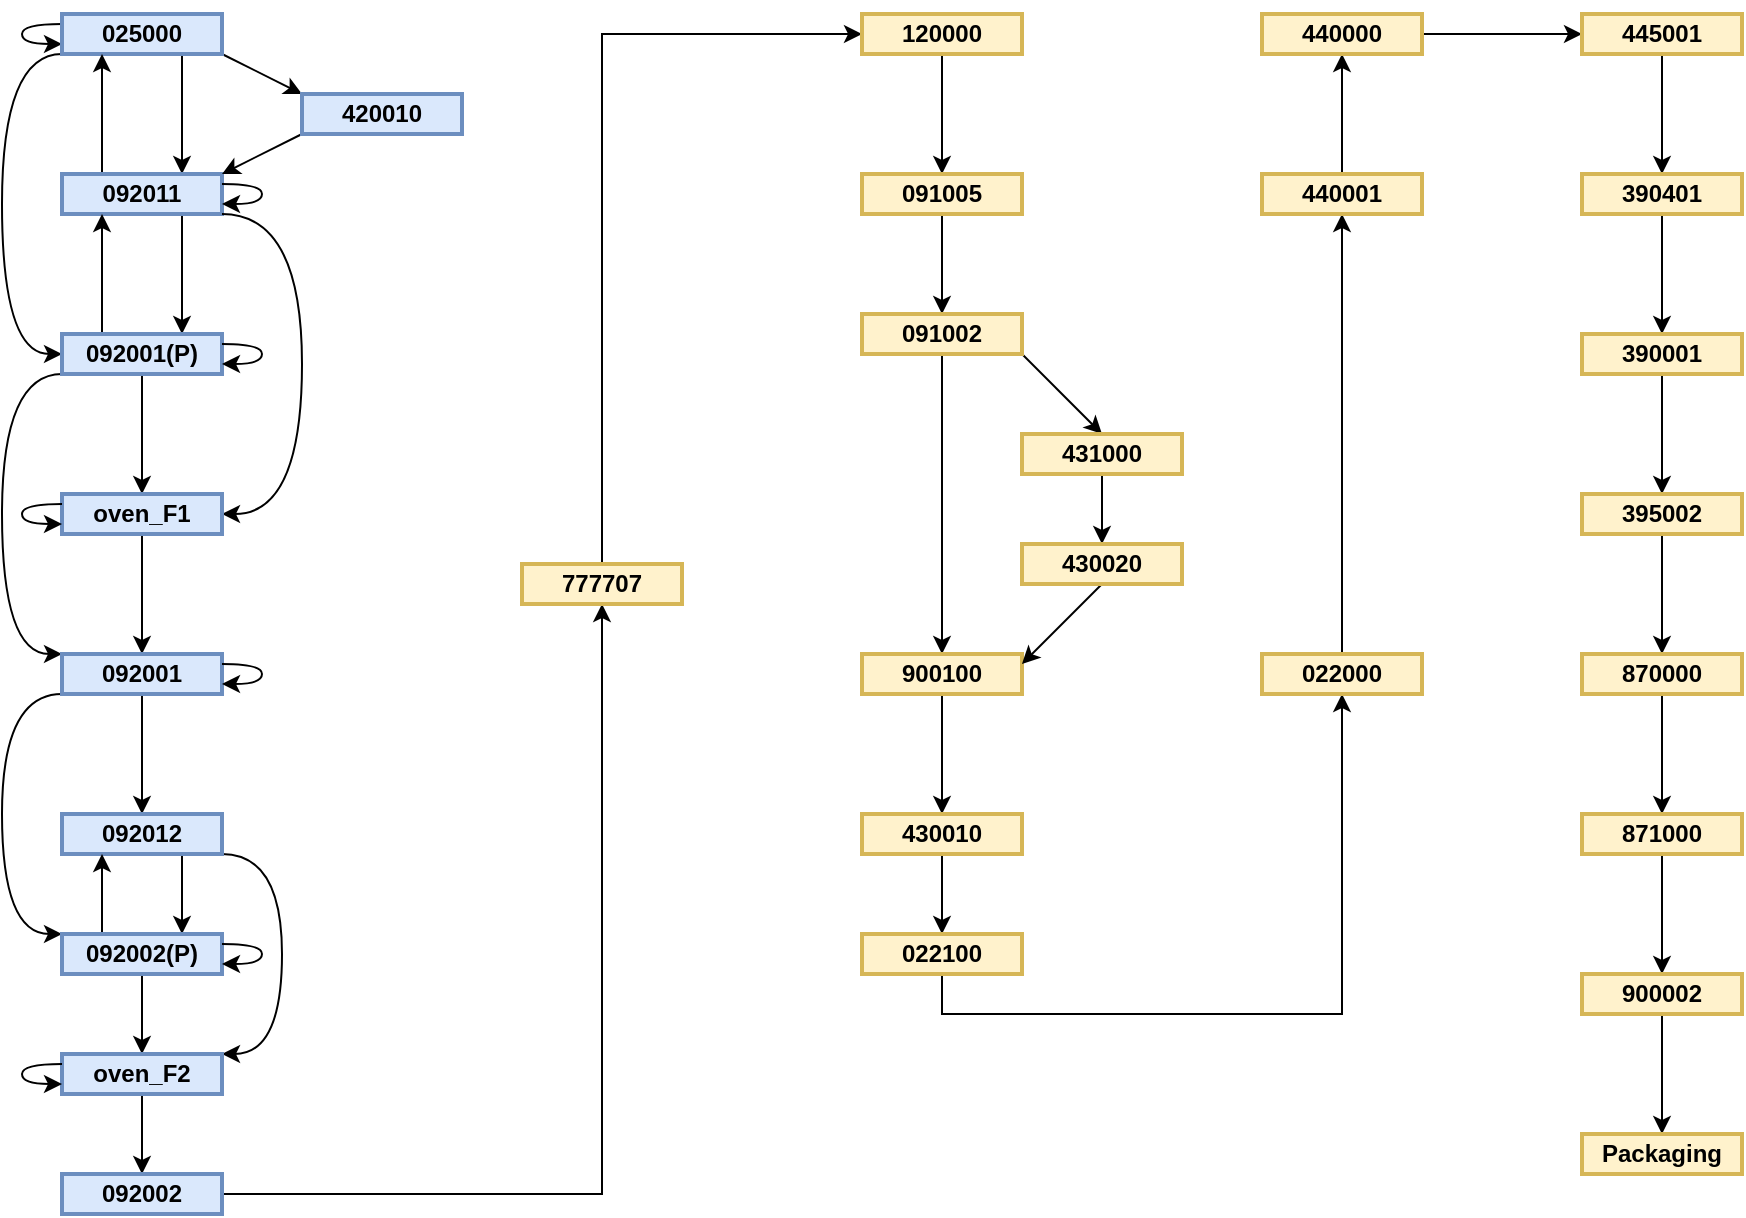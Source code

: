 <mxfile version="16.6.7" type="github">
  <diagram name="Page-1" id="42789a77-a242-8287-6e28-9cd8cfd52e62">
    <mxGraphModel dx="1422" dy="794" grid="1" gridSize="10" guides="1" tooltips="1" connect="1" arrows="1" fold="1" page="1" pageScale="1" pageWidth="1100" pageHeight="850" background="none" math="0" shadow="0">
      <root>
        <mxCell id="0" />
        <mxCell id="1" parent="0" />
        <mxCell id="kYnOUyKq17uiCrWHGg6R-2" style="edgeStyle=orthogonalEdgeStyle;rounded=0;orthogonalLoop=1;jettySize=auto;html=1;entryX=0.75;entryY=0;entryDx=0;entryDy=0;exitX=0.75;exitY=1;exitDx=0;exitDy=0;" edge="1" parent="1" source="kYnOUyKq17uiCrWHGg6R-1" target="kYnOUyKq17uiCrWHGg6R-3">
          <mxGeometry relative="1" as="geometry">
            <mxPoint x="110" y="240" as="targetPoint" />
          </mxGeometry>
        </mxCell>
        <mxCell id="kYnOUyKq17uiCrWHGg6R-13" style="rounded=0;orthogonalLoop=1;jettySize=auto;html=1;exitX=1;exitY=1;exitDx=0;exitDy=0;entryX=0;entryY=0;entryDx=0;entryDy=0;" edge="1" parent="1" source="kYnOUyKq17uiCrWHGg6R-1" target="kYnOUyKq17uiCrWHGg6R-12">
          <mxGeometry relative="1" as="geometry" />
        </mxCell>
        <mxCell id="kYnOUyKq17uiCrWHGg6R-69" style="rounded=0;orthogonalLoop=1;jettySize=auto;html=1;strokeWidth=1;exitX=0;exitY=0.25;exitDx=0;exitDy=0;entryX=0;entryY=0.75;entryDx=0;entryDy=0;edgeStyle=orthogonalEdgeStyle;curved=1;" edge="1" parent="1" source="kYnOUyKq17uiCrWHGg6R-1" target="kYnOUyKq17uiCrWHGg6R-1">
          <mxGeometry relative="1" as="geometry">
            <mxPoint x="30" y="160" as="targetPoint" />
            <Array as="points">
              <mxPoint x="60" y="145" />
              <mxPoint x="60" y="155" />
            </Array>
          </mxGeometry>
        </mxCell>
        <mxCell id="kYnOUyKq17uiCrWHGg6R-75" style="edgeStyle=orthogonalEdgeStyle;rounded=0;orthogonalLoop=1;jettySize=auto;html=1;entryX=0;entryY=0.5;entryDx=0;entryDy=0;strokeWidth=1;curved=1;" edge="1" parent="1" source="kYnOUyKq17uiCrWHGg6R-1" target="kYnOUyKq17uiCrWHGg6R-4">
          <mxGeometry relative="1" as="geometry">
            <Array as="points">
              <mxPoint x="50" y="160" />
              <mxPoint x="50" y="310" />
            </Array>
          </mxGeometry>
        </mxCell>
        <mxCell id="kYnOUyKq17uiCrWHGg6R-1" value="&lt;b&gt;025000&lt;/b&gt;" style="rounded=0;whiteSpace=wrap;html=1;fillColor=#dae8fc;strokeColor=#6c8ebf;strokeWidth=2;" vertex="1" parent="1">
          <mxGeometry x="80" y="140" width="80" height="20" as="geometry" />
        </mxCell>
        <mxCell id="kYnOUyKq17uiCrWHGg6R-5" style="edgeStyle=orthogonalEdgeStyle;rounded=0;orthogonalLoop=1;jettySize=auto;html=1;exitX=0.75;exitY=1;exitDx=0;exitDy=0;entryX=0.75;entryY=0;entryDx=0;entryDy=0;" edge="1" parent="1" source="kYnOUyKq17uiCrWHGg6R-3" target="kYnOUyKq17uiCrWHGg6R-4">
          <mxGeometry relative="1" as="geometry" />
        </mxCell>
        <mxCell id="kYnOUyKq17uiCrWHGg6R-76" style="edgeStyle=orthogonalEdgeStyle;curved=1;rounded=0;orthogonalLoop=1;jettySize=auto;html=1;entryX=0.25;entryY=1;entryDx=0;entryDy=0;strokeWidth=1;exitX=0.25;exitY=0;exitDx=0;exitDy=0;" edge="1" parent="1" source="kYnOUyKq17uiCrWHGg6R-3" target="kYnOUyKq17uiCrWHGg6R-1">
          <mxGeometry relative="1" as="geometry" />
        </mxCell>
        <mxCell id="kYnOUyKq17uiCrWHGg6R-3" value="&lt;b&gt;092011&lt;/b&gt;" style="rounded=0;whiteSpace=wrap;html=1;fillColor=#dae8fc;strokeColor=#6c8ebf;strokeWidth=2;" vertex="1" parent="1">
          <mxGeometry x="80" y="220" width="80" height="20" as="geometry" />
        </mxCell>
        <mxCell id="kYnOUyKq17uiCrWHGg6R-15" style="edgeStyle=none;rounded=0;orthogonalLoop=1;jettySize=auto;html=1;exitX=0.5;exitY=1;exitDx=0;exitDy=0;entryX=0.5;entryY=0;entryDx=0;entryDy=0;" edge="1" parent="1" source="kYnOUyKq17uiCrWHGg6R-4" target="kYnOUyKq17uiCrWHGg6R-6">
          <mxGeometry relative="1" as="geometry" />
        </mxCell>
        <mxCell id="kYnOUyKq17uiCrWHGg6R-77" style="edgeStyle=orthogonalEdgeStyle;curved=1;rounded=0;orthogonalLoop=1;jettySize=auto;html=1;entryX=1;entryY=0.5;entryDx=0;entryDy=0;strokeWidth=1;exitX=1;exitY=1;exitDx=0;exitDy=0;" edge="1" parent="1" source="kYnOUyKq17uiCrWHGg6R-3" target="kYnOUyKq17uiCrWHGg6R-6">
          <mxGeometry relative="1" as="geometry">
            <mxPoint x="150" y="240" as="sourcePoint" />
            <Array as="points">
              <mxPoint x="200" y="240" />
              <mxPoint x="200" y="390" />
            </Array>
          </mxGeometry>
        </mxCell>
        <mxCell id="kYnOUyKq17uiCrWHGg6R-80" style="edgeStyle=orthogonalEdgeStyle;curved=1;rounded=0;orthogonalLoop=1;jettySize=auto;html=1;entryX=0.25;entryY=1;entryDx=0;entryDy=0;strokeWidth=1;exitX=0.25;exitY=0;exitDx=0;exitDy=0;" edge="1" parent="1" source="kYnOUyKq17uiCrWHGg6R-4" target="kYnOUyKq17uiCrWHGg6R-3">
          <mxGeometry relative="1" as="geometry" />
        </mxCell>
        <mxCell id="kYnOUyKq17uiCrWHGg6R-81" style="edgeStyle=orthogonalEdgeStyle;curved=1;rounded=0;orthogonalLoop=1;jettySize=auto;html=1;entryX=0;entryY=0;entryDx=0;entryDy=0;strokeWidth=1;exitX=0;exitY=1;exitDx=0;exitDy=0;" edge="1" parent="1" source="kYnOUyKq17uiCrWHGg6R-4" target="kYnOUyKq17uiCrWHGg6R-7">
          <mxGeometry relative="1" as="geometry">
            <Array as="points">
              <mxPoint x="50" y="320" />
              <mxPoint x="50" y="460" />
            </Array>
          </mxGeometry>
        </mxCell>
        <mxCell id="kYnOUyKq17uiCrWHGg6R-4" value="&lt;b&gt;092001(P)&lt;/b&gt;" style="rounded=0;whiteSpace=wrap;html=1;fillColor=#dae8fc;strokeColor=#6c8ebf;strokeWidth=2;" vertex="1" parent="1">
          <mxGeometry x="80" y="300" width="80" height="20" as="geometry" />
        </mxCell>
        <mxCell id="kYnOUyKq17uiCrWHGg6R-16" style="edgeStyle=none;rounded=0;orthogonalLoop=1;jettySize=auto;html=1;exitX=0.5;exitY=1;exitDx=0;exitDy=0;entryX=0.5;entryY=0;entryDx=0;entryDy=0;" edge="1" parent="1" source="kYnOUyKq17uiCrWHGg6R-6" target="kYnOUyKq17uiCrWHGg6R-7">
          <mxGeometry relative="1" as="geometry" />
        </mxCell>
        <mxCell id="kYnOUyKq17uiCrWHGg6R-6" value="&lt;b&gt;oven_F1&lt;/b&gt;" style="rounded=0;whiteSpace=wrap;html=1;fillColor=#dae8fc;strokeColor=#6c8ebf;strokeWidth=2;" vertex="1" parent="1">
          <mxGeometry x="80" y="380" width="80" height="20" as="geometry" />
        </mxCell>
        <mxCell id="kYnOUyKq17uiCrWHGg6R-17" style="edgeStyle=elbowEdgeStyle;rounded=0;orthogonalLoop=1;jettySize=auto;html=1;exitX=0.5;exitY=1;exitDx=0;exitDy=0;entryX=0.5;entryY=0;entryDx=0;entryDy=0;" edge="1" parent="1" source="kYnOUyKq17uiCrWHGg6R-7" target="kYnOUyKq17uiCrWHGg6R-8">
          <mxGeometry relative="1" as="geometry" />
        </mxCell>
        <mxCell id="kYnOUyKq17uiCrWHGg6R-85" style="edgeStyle=orthogonalEdgeStyle;curved=1;rounded=0;orthogonalLoop=1;jettySize=auto;html=1;entryX=0;entryY=0;entryDx=0;entryDy=0;strokeWidth=1;exitX=0;exitY=1;exitDx=0;exitDy=0;" edge="1" parent="1" source="kYnOUyKq17uiCrWHGg6R-7" target="kYnOUyKq17uiCrWHGg6R-9">
          <mxGeometry relative="1" as="geometry">
            <Array as="points">
              <mxPoint x="50" y="480" />
              <mxPoint x="50" y="600" />
            </Array>
          </mxGeometry>
        </mxCell>
        <mxCell id="kYnOUyKq17uiCrWHGg6R-7" value="&lt;b&gt;092001&lt;/b&gt;" style="rounded=0;whiteSpace=wrap;html=1;fillColor=#dae8fc;strokeColor=#6c8ebf;strokeWidth=2;" vertex="1" parent="1">
          <mxGeometry x="80" y="460" width="80" height="20" as="geometry" />
        </mxCell>
        <mxCell id="kYnOUyKq17uiCrWHGg6R-19" style="edgeStyle=elbowEdgeStyle;rounded=0;orthogonalLoop=1;jettySize=auto;html=1;entryX=0.75;entryY=0;entryDx=0;entryDy=0;exitX=0.75;exitY=1;exitDx=0;exitDy=0;" edge="1" parent="1" source="kYnOUyKq17uiCrWHGg6R-8" target="kYnOUyKq17uiCrWHGg6R-9">
          <mxGeometry relative="1" as="geometry" />
        </mxCell>
        <mxCell id="kYnOUyKq17uiCrWHGg6R-86" style="edgeStyle=orthogonalEdgeStyle;curved=1;rounded=0;orthogonalLoop=1;jettySize=auto;html=1;entryX=1;entryY=0;entryDx=0;entryDy=0;strokeWidth=1;exitX=1;exitY=1;exitDx=0;exitDy=0;" edge="1" parent="1" source="kYnOUyKq17uiCrWHGg6R-8" target="kYnOUyKq17uiCrWHGg6R-10">
          <mxGeometry relative="1" as="geometry">
            <Array as="points">
              <mxPoint x="190" y="560" />
              <mxPoint x="190" y="660" />
            </Array>
          </mxGeometry>
        </mxCell>
        <mxCell id="kYnOUyKq17uiCrWHGg6R-8" value="&lt;b&gt;092012&lt;/b&gt;" style="rounded=0;whiteSpace=wrap;html=1;fillColor=#dae8fc;strokeColor=#6c8ebf;strokeWidth=2;" vertex="1" parent="1">
          <mxGeometry x="80" y="540" width="80" height="20" as="geometry" />
        </mxCell>
        <mxCell id="kYnOUyKq17uiCrWHGg6R-20" style="edgeStyle=elbowEdgeStyle;rounded=0;orthogonalLoop=1;jettySize=auto;html=1;entryX=0.5;entryY=0;entryDx=0;entryDy=0;" edge="1" parent="1" source="kYnOUyKq17uiCrWHGg6R-9" target="kYnOUyKq17uiCrWHGg6R-10">
          <mxGeometry relative="1" as="geometry" />
        </mxCell>
        <mxCell id="kYnOUyKq17uiCrWHGg6R-88" style="edgeStyle=orthogonalEdgeStyle;curved=1;rounded=0;orthogonalLoop=1;jettySize=auto;html=1;entryX=0.25;entryY=1;entryDx=0;entryDy=0;strokeWidth=1;exitX=0.25;exitY=0;exitDx=0;exitDy=0;" edge="1" parent="1" source="kYnOUyKq17uiCrWHGg6R-9" target="kYnOUyKq17uiCrWHGg6R-8">
          <mxGeometry relative="1" as="geometry" />
        </mxCell>
        <mxCell id="kYnOUyKq17uiCrWHGg6R-9" value="&lt;b&gt;092002(P)&lt;/b&gt;" style="rounded=0;whiteSpace=wrap;html=1;fillColor=#dae8fc;strokeColor=#6c8ebf;strokeWidth=2;" vertex="1" parent="1">
          <mxGeometry x="80" y="600" width="80" height="20" as="geometry" />
        </mxCell>
        <mxCell id="kYnOUyKq17uiCrWHGg6R-21" style="edgeStyle=elbowEdgeStyle;rounded=0;orthogonalLoop=1;jettySize=auto;html=1;entryX=0.5;entryY=0;entryDx=0;entryDy=0;" edge="1" parent="1" source="kYnOUyKq17uiCrWHGg6R-10" target="kYnOUyKq17uiCrWHGg6R-11">
          <mxGeometry relative="1" as="geometry" />
        </mxCell>
        <mxCell id="kYnOUyKq17uiCrWHGg6R-10" value="&lt;b&gt;oven_F2&lt;/b&gt;" style="rounded=0;whiteSpace=wrap;html=1;fillColor=#dae8fc;strokeColor=#6c8ebf;strokeWidth=2;" vertex="1" parent="1">
          <mxGeometry x="80" y="660" width="80" height="20" as="geometry" />
        </mxCell>
        <mxCell id="kYnOUyKq17uiCrWHGg6R-23" style="edgeStyle=orthogonalEdgeStyle;rounded=0;orthogonalLoop=1;jettySize=auto;html=1;entryX=0.5;entryY=1;entryDx=0;entryDy=0;elbow=vertical;" edge="1" parent="1" source="kYnOUyKq17uiCrWHGg6R-11" target="kYnOUyKq17uiCrWHGg6R-22">
          <mxGeometry relative="1" as="geometry" />
        </mxCell>
        <mxCell id="kYnOUyKq17uiCrWHGg6R-11" value="&lt;b&gt;092002&lt;/b&gt;" style="rounded=0;whiteSpace=wrap;html=1;fillColor=#dae8fc;strokeColor=#6c8ebf;strokeWidth=2;" vertex="1" parent="1">
          <mxGeometry x="80" y="720" width="80" height="20" as="geometry" />
        </mxCell>
        <mxCell id="kYnOUyKq17uiCrWHGg6R-14" style="edgeStyle=none;rounded=0;orthogonalLoop=1;jettySize=auto;html=1;exitX=0;exitY=1;exitDx=0;exitDy=0;entryX=1;entryY=0;entryDx=0;entryDy=0;" edge="1" parent="1" source="kYnOUyKq17uiCrWHGg6R-12" target="kYnOUyKq17uiCrWHGg6R-3">
          <mxGeometry relative="1" as="geometry" />
        </mxCell>
        <mxCell id="kYnOUyKq17uiCrWHGg6R-12" value="&lt;b&gt;420010&lt;/b&gt;" style="rounded=0;whiteSpace=wrap;html=1;fillColor=#dae8fc;strokeColor=#6c8ebf;strokeWidth=2;" vertex="1" parent="1">
          <mxGeometry x="200" y="180" width="80" height="20" as="geometry" />
        </mxCell>
        <mxCell id="kYnOUyKq17uiCrWHGg6R-40" style="edgeStyle=orthogonalEdgeStyle;rounded=0;orthogonalLoop=1;jettySize=auto;html=1;entryX=0;entryY=0.5;entryDx=0;entryDy=0;exitX=0.5;exitY=0;exitDx=0;exitDy=0;" edge="1" parent="1" source="kYnOUyKq17uiCrWHGg6R-22" target="kYnOUyKq17uiCrWHGg6R-25">
          <mxGeometry relative="1" as="geometry" />
        </mxCell>
        <mxCell id="kYnOUyKq17uiCrWHGg6R-22" value="&lt;b&gt;777707&lt;/b&gt;" style="rounded=0;whiteSpace=wrap;html=1;fillColor=#fff2cc;strokeColor=#d6b656;strokeWidth=2;" vertex="1" parent="1">
          <mxGeometry x="310" y="415" width="80" height="20" as="geometry" />
        </mxCell>
        <mxCell id="kYnOUyKq17uiCrWHGg6R-39" style="edgeStyle=none;rounded=0;orthogonalLoop=1;jettySize=auto;html=1;entryX=0.5;entryY=0;entryDx=0;entryDy=0;elbow=vertical;" edge="1" parent="1" source="kYnOUyKq17uiCrWHGg6R-25" target="kYnOUyKq17uiCrWHGg6R-27">
          <mxGeometry relative="1" as="geometry" />
        </mxCell>
        <mxCell id="kYnOUyKq17uiCrWHGg6R-25" value="&lt;b&gt;120000&lt;/b&gt;" style="rounded=0;whiteSpace=wrap;html=1;fillColor=#fff2cc;strokeColor=#d6b656;strokeWidth=2;" vertex="1" parent="1">
          <mxGeometry x="480" y="140" width="80" height="20" as="geometry" />
        </mxCell>
        <mxCell id="kYnOUyKq17uiCrWHGg6R-38" style="edgeStyle=none;rounded=0;orthogonalLoop=1;jettySize=auto;html=1;entryX=0.5;entryY=0;entryDx=0;entryDy=0;elbow=vertical;" edge="1" parent="1" source="kYnOUyKq17uiCrWHGg6R-27" target="kYnOUyKq17uiCrWHGg6R-28">
          <mxGeometry relative="1" as="geometry" />
        </mxCell>
        <mxCell id="kYnOUyKq17uiCrWHGg6R-27" value="&lt;b&gt;091005&lt;/b&gt;" style="rounded=0;whiteSpace=wrap;html=1;fillColor=#fff2cc;strokeColor=#d6b656;strokeWidth=2;" vertex="1" parent="1">
          <mxGeometry x="480" y="220" width="80" height="20" as="geometry" />
        </mxCell>
        <mxCell id="kYnOUyKq17uiCrWHGg6R-35" style="edgeStyle=none;rounded=0;orthogonalLoop=1;jettySize=auto;html=1;entryX=0.5;entryY=0;entryDx=0;entryDy=0;elbow=vertical;exitX=1;exitY=1;exitDx=0;exitDy=0;" edge="1" parent="1" source="kYnOUyKq17uiCrWHGg6R-28" target="kYnOUyKq17uiCrWHGg6R-30">
          <mxGeometry relative="1" as="geometry" />
        </mxCell>
        <mxCell id="kYnOUyKq17uiCrWHGg6R-37" style="edgeStyle=none;rounded=0;orthogonalLoop=1;jettySize=auto;html=1;entryX=0.5;entryY=0;entryDx=0;entryDy=0;elbow=vertical;" edge="1" parent="1" source="kYnOUyKq17uiCrWHGg6R-28" target="kYnOUyKq17uiCrWHGg6R-29">
          <mxGeometry relative="1" as="geometry" />
        </mxCell>
        <mxCell id="kYnOUyKq17uiCrWHGg6R-28" value="&lt;b&gt;091002&lt;/b&gt;" style="rounded=0;whiteSpace=wrap;html=1;fillColor=#fff2cc;strokeColor=#d6b656;strokeWidth=2;" vertex="1" parent="1">
          <mxGeometry x="480" y="290" width="80" height="20" as="geometry" />
        </mxCell>
        <mxCell id="kYnOUyKq17uiCrWHGg6R-42" style="rounded=0;orthogonalLoop=1;jettySize=auto;html=1;entryX=0.5;entryY=0;entryDx=0;entryDy=0;" edge="1" parent="1" source="kYnOUyKq17uiCrWHGg6R-29" target="kYnOUyKq17uiCrWHGg6R-41">
          <mxGeometry relative="1" as="geometry" />
        </mxCell>
        <mxCell id="kYnOUyKq17uiCrWHGg6R-29" value="&lt;b&gt;900100&lt;/b&gt;" style="rounded=0;whiteSpace=wrap;html=1;fillColor=#fff2cc;strokeColor=#d6b656;strokeWidth=2;" vertex="1" parent="1">
          <mxGeometry x="480" y="460" width="80" height="20" as="geometry" />
        </mxCell>
        <mxCell id="kYnOUyKq17uiCrWHGg6R-33" style="edgeStyle=orthogonalEdgeStyle;rounded=0;orthogonalLoop=1;jettySize=auto;html=1;entryX=0.5;entryY=0;entryDx=0;entryDy=0;elbow=vertical;" edge="1" parent="1" source="kYnOUyKq17uiCrWHGg6R-30" target="kYnOUyKq17uiCrWHGg6R-31">
          <mxGeometry relative="1" as="geometry" />
        </mxCell>
        <mxCell id="kYnOUyKq17uiCrWHGg6R-30" value="&lt;b&gt;431000&lt;/b&gt;" style="rounded=0;whiteSpace=wrap;html=1;fillColor=#fff2cc;strokeColor=#d6b656;strokeWidth=2;" vertex="1" parent="1">
          <mxGeometry x="560" y="350" width="80" height="20" as="geometry" />
        </mxCell>
        <mxCell id="kYnOUyKq17uiCrWHGg6R-34" style="rounded=0;orthogonalLoop=1;jettySize=auto;html=1;entryX=1;entryY=0.25;entryDx=0;entryDy=0;elbow=vertical;exitX=0.5;exitY=1;exitDx=0;exitDy=0;" edge="1" parent="1" source="kYnOUyKq17uiCrWHGg6R-31" target="kYnOUyKq17uiCrWHGg6R-29">
          <mxGeometry relative="1" as="geometry" />
        </mxCell>
        <mxCell id="kYnOUyKq17uiCrWHGg6R-31" value="&lt;b&gt;430020&lt;/b&gt;" style="rounded=0;whiteSpace=wrap;html=1;fillColor=#fff2cc;strokeColor=#d6b656;strokeWidth=2;" vertex="1" parent="1">
          <mxGeometry x="560" y="405" width="80" height="20" as="geometry" />
        </mxCell>
        <mxCell id="kYnOUyKq17uiCrWHGg6R-44" style="rounded=0;orthogonalLoop=1;jettySize=auto;html=1;entryX=0.5;entryY=0;entryDx=0;entryDy=0;exitX=0.5;exitY=1;exitDx=0;exitDy=0;" edge="1" parent="1" source="kYnOUyKq17uiCrWHGg6R-41" target="kYnOUyKq17uiCrWHGg6R-43">
          <mxGeometry relative="1" as="geometry" />
        </mxCell>
        <mxCell id="kYnOUyKq17uiCrWHGg6R-41" value="&lt;b&gt;430010&lt;/b&gt;" style="rounded=0;whiteSpace=wrap;html=1;fillColor=#fff2cc;strokeColor=#d6b656;strokeWidth=2;" vertex="1" parent="1">
          <mxGeometry x="480" y="540" width="80" height="20" as="geometry" />
        </mxCell>
        <mxCell id="kYnOUyKq17uiCrWHGg6R-46" style="edgeStyle=orthogonalEdgeStyle;rounded=0;orthogonalLoop=1;jettySize=auto;html=1;entryX=0.5;entryY=1;entryDx=0;entryDy=0;exitX=0.5;exitY=1;exitDx=0;exitDy=0;" edge="1" parent="1" source="kYnOUyKq17uiCrWHGg6R-43" target="kYnOUyKq17uiCrWHGg6R-45">
          <mxGeometry relative="1" as="geometry" />
        </mxCell>
        <mxCell id="kYnOUyKq17uiCrWHGg6R-43" value="&lt;b&gt;022100&lt;/b&gt;" style="rounded=0;whiteSpace=wrap;html=1;fillColor=#fff2cc;strokeColor=#d6b656;strokeWidth=2;" vertex="1" parent="1">
          <mxGeometry x="480" y="600" width="80" height="20" as="geometry" />
        </mxCell>
        <mxCell id="kYnOUyKq17uiCrWHGg6R-48" style="edgeStyle=orthogonalEdgeStyle;rounded=0;orthogonalLoop=1;jettySize=auto;html=1;entryX=0.5;entryY=1;entryDx=0;entryDy=0;" edge="1" parent="1" source="kYnOUyKq17uiCrWHGg6R-45" target="kYnOUyKq17uiCrWHGg6R-47">
          <mxGeometry relative="1" as="geometry" />
        </mxCell>
        <mxCell id="kYnOUyKq17uiCrWHGg6R-45" value="&lt;b&gt;022000&lt;/b&gt;" style="rounded=0;whiteSpace=wrap;html=1;fillColor=#fff2cc;strokeColor=#d6b656;strokeWidth=2;" vertex="1" parent="1">
          <mxGeometry x="680" y="460" width="80" height="20" as="geometry" />
        </mxCell>
        <mxCell id="kYnOUyKq17uiCrWHGg6R-50" style="edgeStyle=orthogonalEdgeStyle;rounded=0;orthogonalLoop=1;jettySize=auto;html=1;entryX=0.5;entryY=1;entryDx=0;entryDy=0;" edge="1" parent="1" source="kYnOUyKq17uiCrWHGg6R-47" target="kYnOUyKq17uiCrWHGg6R-49">
          <mxGeometry relative="1" as="geometry" />
        </mxCell>
        <mxCell id="kYnOUyKq17uiCrWHGg6R-47" value="&lt;b&gt;440001&lt;/b&gt;" style="rounded=0;whiteSpace=wrap;html=1;fillColor=#fff2cc;strokeColor=#d6b656;strokeWidth=2;" vertex="1" parent="1">
          <mxGeometry x="680" y="220" width="80" height="20" as="geometry" />
        </mxCell>
        <mxCell id="kYnOUyKq17uiCrWHGg6R-53" style="edgeStyle=none;rounded=0;orthogonalLoop=1;jettySize=auto;html=1;" edge="1" parent="1" source="kYnOUyKq17uiCrWHGg6R-49" target="kYnOUyKq17uiCrWHGg6R-52">
          <mxGeometry relative="1" as="geometry" />
        </mxCell>
        <mxCell id="kYnOUyKq17uiCrWHGg6R-49" value="&lt;b&gt;440000&lt;/b&gt;" style="rounded=0;whiteSpace=wrap;html=1;fillColor=#fff2cc;strokeColor=#d6b656;strokeWidth=2;" vertex="1" parent="1">
          <mxGeometry x="680" y="140" width="80" height="20" as="geometry" />
        </mxCell>
        <mxCell id="kYnOUyKq17uiCrWHGg6R-55" style="edgeStyle=none;rounded=0;orthogonalLoop=1;jettySize=auto;html=1;entryX=0.5;entryY=0;entryDx=0;entryDy=0;" edge="1" parent="1" source="kYnOUyKq17uiCrWHGg6R-52" target="kYnOUyKq17uiCrWHGg6R-54">
          <mxGeometry relative="1" as="geometry" />
        </mxCell>
        <mxCell id="kYnOUyKq17uiCrWHGg6R-52" value="&lt;b&gt;445001&lt;/b&gt;" style="rounded=0;whiteSpace=wrap;html=1;fillColor=#fff2cc;strokeColor=#d6b656;strokeWidth=2;" vertex="1" parent="1">
          <mxGeometry x="840" y="140" width="80" height="20" as="geometry" />
        </mxCell>
        <mxCell id="kYnOUyKq17uiCrWHGg6R-58" style="edgeStyle=none;rounded=0;orthogonalLoop=1;jettySize=auto;html=1;entryX=0.5;entryY=0;entryDx=0;entryDy=0;" edge="1" parent="1" source="kYnOUyKq17uiCrWHGg6R-54" target="kYnOUyKq17uiCrWHGg6R-56">
          <mxGeometry relative="1" as="geometry" />
        </mxCell>
        <mxCell id="kYnOUyKq17uiCrWHGg6R-54" value="&lt;b&gt;390401&lt;/b&gt;" style="rounded=0;whiteSpace=wrap;html=1;fillColor=#fff2cc;strokeColor=#d6b656;strokeWidth=2;" vertex="1" parent="1">
          <mxGeometry x="840" y="220" width="80" height="20" as="geometry" />
        </mxCell>
        <mxCell id="kYnOUyKq17uiCrWHGg6R-59" style="edgeStyle=none;rounded=0;orthogonalLoop=1;jettySize=auto;html=1;entryX=0.5;entryY=0;entryDx=0;entryDy=0;" edge="1" parent="1" source="kYnOUyKq17uiCrWHGg6R-56" target="kYnOUyKq17uiCrWHGg6R-57">
          <mxGeometry relative="1" as="geometry" />
        </mxCell>
        <mxCell id="kYnOUyKq17uiCrWHGg6R-56" value="&lt;b&gt;390001&lt;/b&gt;" style="rounded=0;whiteSpace=wrap;html=1;fillColor=#fff2cc;strokeColor=#d6b656;strokeWidth=2;" vertex="1" parent="1">
          <mxGeometry x="840" y="300" width="80" height="20" as="geometry" />
        </mxCell>
        <mxCell id="kYnOUyKq17uiCrWHGg6R-62" style="edgeStyle=none;rounded=0;orthogonalLoop=1;jettySize=auto;html=1;entryX=0.5;entryY=0;entryDx=0;entryDy=0;" edge="1" parent="1" source="kYnOUyKq17uiCrWHGg6R-57" target="kYnOUyKq17uiCrWHGg6R-60">
          <mxGeometry relative="1" as="geometry" />
        </mxCell>
        <mxCell id="kYnOUyKq17uiCrWHGg6R-57" value="&lt;b&gt;395002&lt;/b&gt;" style="rounded=0;whiteSpace=wrap;html=1;fillColor=#fff2cc;strokeColor=#d6b656;strokeWidth=2;" vertex="1" parent="1">
          <mxGeometry x="840" y="380" width="80" height="20" as="geometry" />
        </mxCell>
        <mxCell id="kYnOUyKq17uiCrWHGg6R-63" style="edgeStyle=none;rounded=0;orthogonalLoop=1;jettySize=auto;html=1;entryX=0.5;entryY=0;entryDx=0;entryDy=0;" edge="1" parent="1" source="kYnOUyKq17uiCrWHGg6R-60" target="kYnOUyKq17uiCrWHGg6R-61">
          <mxGeometry relative="1" as="geometry" />
        </mxCell>
        <mxCell id="kYnOUyKq17uiCrWHGg6R-60" value="&lt;b&gt;870000&lt;/b&gt;" style="rounded=0;whiteSpace=wrap;html=1;fillColor=#fff2cc;strokeColor=#d6b656;strokeWidth=2;" vertex="1" parent="1">
          <mxGeometry x="840" y="460" width="80" height="20" as="geometry" />
        </mxCell>
        <mxCell id="kYnOUyKq17uiCrWHGg6R-65" style="edgeStyle=none;rounded=0;orthogonalLoop=1;jettySize=auto;html=1;entryX=0.5;entryY=0;entryDx=0;entryDy=0;" edge="1" parent="1" source="kYnOUyKq17uiCrWHGg6R-61" target="kYnOUyKq17uiCrWHGg6R-64">
          <mxGeometry relative="1" as="geometry" />
        </mxCell>
        <mxCell id="kYnOUyKq17uiCrWHGg6R-61" value="&lt;b&gt;871000&lt;/b&gt;" style="rounded=0;whiteSpace=wrap;html=1;fillColor=#fff2cc;strokeColor=#d6b656;strokeWidth=2;" vertex="1" parent="1">
          <mxGeometry x="840" y="540" width="80" height="20" as="geometry" />
        </mxCell>
        <mxCell id="kYnOUyKq17uiCrWHGg6R-67" style="edgeStyle=none;rounded=0;orthogonalLoop=1;jettySize=auto;html=1;entryX=0.5;entryY=0;entryDx=0;entryDy=0;" edge="1" parent="1" source="kYnOUyKq17uiCrWHGg6R-64" target="kYnOUyKq17uiCrWHGg6R-66">
          <mxGeometry relative="1" as="geometry" />
        </mxCell>
        <mxCell id="kYnOUyKq17uiCrWHGg6R-64" value="&lt;b&gt;900002&lt;/b&gt;" style="rounded=0;whiteSpace=wrap;html=1;fillColor=#fff2cc;strokeColor=#d6b656;strokeWidth=2;" vertex="1" parent="1">
          <mxGeometry x="840" y="620" width="80" height="20" as="geometry" />
        </mxCell>
        <mxCell id="kYnOUyKq17uiCrWHGg6R-66" value="&lt;b&gt;Packaging&lt;/b&gt;" style="rounded=0;whiteSpace=wrap;html=1;fillColor=#fff2cc;strokeColor=#d6b656;strokeWidth=2;" vertex="1" parent="1">
          <mxGeometry x="840" y="700" width="80" height="20" as="geometry" />
        </mxCell>
        <mxCell id="kYnOUyKq17uiCrWHGg6R-68" style="edgeStyle=none;rounded=0;orthogonalLoop=1;jettySize=auto;html=1;entryX=0.5;entryY=0;entryDx=0;entryDy=0;strokeWidth=0;" edge="1" parent="1" source="kYnOUyKq17uiCrWHGg6R-1" target="kYnOUyKq17uiCrWHGg6R-1">
          <mxGeometry relative="1" as="geometry" />
        </mxCell>
        <mxCell id="kYnOUyKq17uiCrWHGg6R-78" style="rounded=0;orthogonalLoop=1;jettySize=auto;html=1;strokeWidth=1;edgeStyle=orthogonalEdgeStyle;curved=1;entryX=1;entryY=0.75;entryDx=0;entryDy=0;" edge="1" parent="1" target="kYnOUyKq17uiCrWHGg6R-3">
          <mxGeometry relative="1" as="geometry">
            <mxPoint x="160" y="230" as="targetPoint" />
            <mxPoint x="160" y="225" as="sourcePoint" />
            <Array as="points">
              <mxPoint x="180" y="225" />
              <mxPoint x="180" y="235" />
            </Array>
          </mxGeometry>
        </mxCell>
        <mxCell id="kYnOUyKq17uiCrWHGg6R-79" style="rounded=0;orthogonalLoop=1;jettySize=auto;html=1;strokeWidth=1;edgeStyle=orthogonalEdgeStyle;curved=1;exitX=1;exitY=0.25;exitDx=0;exitDy=0;entryX=1;entryY=0.75;entryDx=0;entryDy=0;" edge="1" parent="1" source="kYnOUyKq17uiCrWHGg6R-4" target="kYnOUyKq17uiCrWHGg6R-4">
          <mxGeometry relative="1" as="geometry">
            <mxPoint x="160" y="315" as="targetPoint" />
            <mxPoint x="160" y="305" as="sourcePoint" />
            <Array as="points">
              <mxPoint x="180" y="305" />
              <mxPoint x="180" y="315" />
            </Array>
          </mxGeometry>
        </mxCell>
        <mxCell id="kYnOUyKq17uiCrWHGg6R-83" style="rounded=0;orthogonalLoop=1;jettySize=auto;html=1;strokeWidth=1;exitX=0;exitY=0.25;exitDx=0;exitDy=0;entryX=0;entryY=0.75;entryDx=0;entryDy=0;edgeStyle=orthogonalEdgeStyle;curved=1;" edge="1" parent="1">
          <mxGeometry relative="1" as="geometry">
            <mxPoint x="80" y="395" as="targetPoint" />
            <mxPoint x="80" y="385" as="sourcePoint" />
            <Array as="points">
              <mxPoint x="60" y="385" />
              <mxPoint x="60" y="395" />
            </Array>
          </mxGeometry>
        </mxCell>
        <mxCell id="kYnOUyKq17uiCrWHGg6R-84" style="rounded=0;orthogonalLoop=1;jettySize=auto;html=1;strokeWidth=1;edgeStyle=orthogonalEdgeStyle;curved=1;exitX=1;exitY=0.25;exitDx=0;exitDy=0;entryX=1;entryY=0.75;entryDx=0;entryDy=0;" edge="1" parent="1">
          <mxGeometry relative="1" as="geometry">
            <mxPoint x="160" y="475" as="targetPoint" />
            <mxPoint x="160" y="465" as="sourcePoint" />
            <Array as="points">
              <mxPoint x="180" y="465" />
              <mxPoint x="180" y="475" />
            </Array>
          </mxGeometry>
        </mxCell>
        <mxCell id="kYnOUyKq17uiCrWHGg6R-87" style="rounded=0;orthogonalLoop=1;jettySize=auto;html=1;strokeWidth=1;edgeStyle=orthogonalEdgeStyle;curved=1;exitX=1;exitY=0.25;exitDx=0;exitDy=0;entryX=1;entryY=0.75;entryDx=0;entryDy=0;" edge="1" parent="1">
          <mxGeometry relative="1" as="geometry">
            <mxPoint x="160" y="615" as="targetPoint" />
            <mxPoint x="160" y="605" as="sourcePoint" />
            <Array as="points">
              <mxPoint x="180" y="605" />
              <mxPoint x="180" y="615" />
            </Array>
          </mxGeometry>
        </mxCell>
        <mxCell id="kYnOUyKq17uiCrWHGg6R-89" style="rounded=0;orthogonalLoop=1;jettySize=auto;html=1;strokeWidth=1;exitX=0;exitY=0.25;exitDx=0;exitDy=0;entryX=0;entryY=0.75;entryDx=0;entryDy=0;edgeStyle=orthogonalEdgeStyle;curved=1;" edge="1" parent="1">
          <mxGeometry relative="1" as="geometry">
            <mxPoint x="80" y="675" as="targetPoint" />
            <mxPoint x="80" y="665" as="sourcePoint" />
            <Array as="points">
              <mxPoint x="60" y="665" />
              <mxPoint x="60" y="675" />
            </Array>
          </mxGeometry>
        </mxCell>
      </root>
    </mxGraphModel>
  </diagram>
</mxfile>
